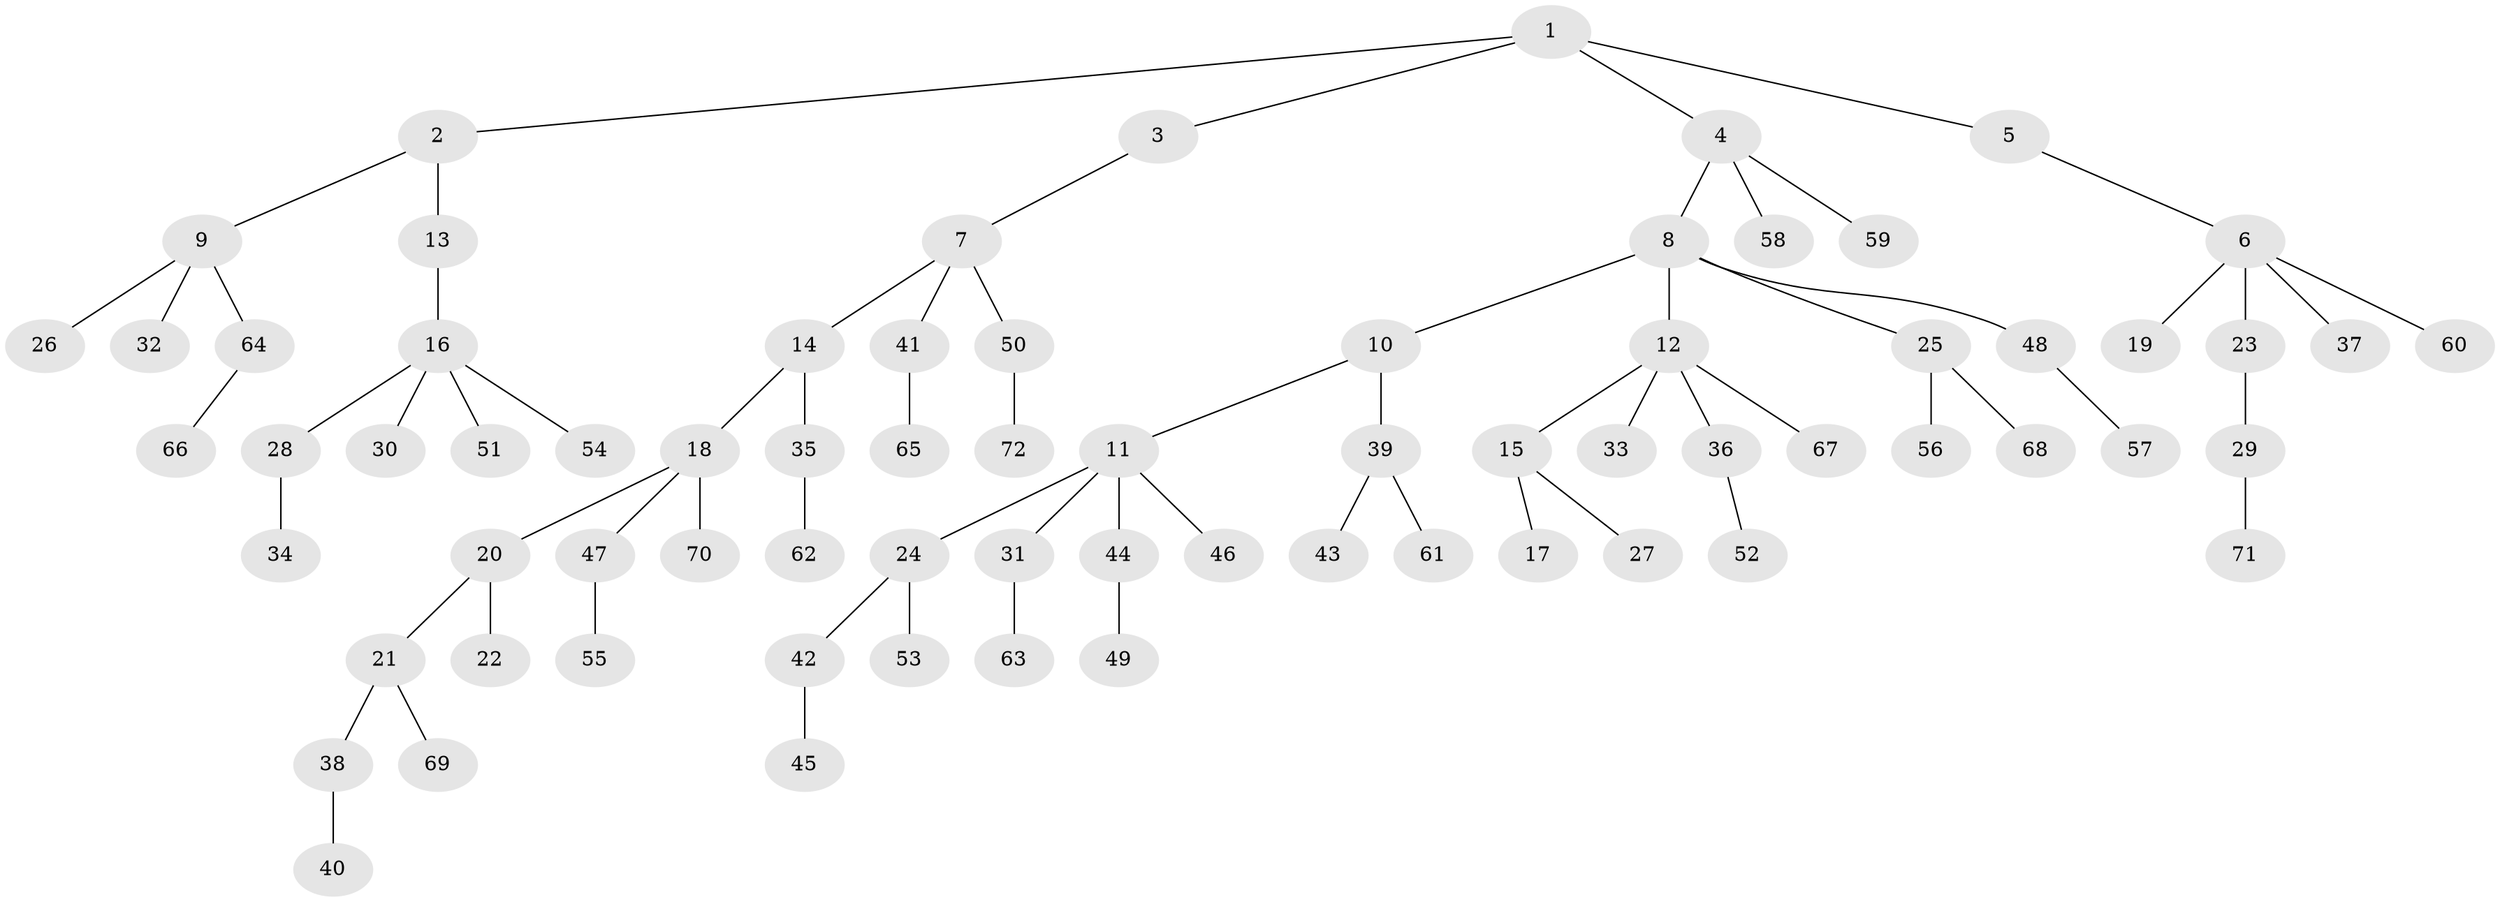 // coarse degree distribution, {5: 0.06, 2: 0.18, 4: 0.12, 3: 0.04, 6: 0.02, 1: 0.58}
// Generated by graph-tools (version 1.1) at 2025/19/03/04/25 18:19:04]
// undirected, 72 vertices, 71 edges
graph export_dot {
graph [start="1"]
  node [color=gray90,style=filled];
  1;
  2;
  3;
  4;
  5;
  6;
  7;
  8;
  9;
  10;
  11;
  12;
  13;
  14;
  15;
  16;
  17;
  18;
  19;
  20;
  21;
  22;
  23;
  24;
  25;
  26;
  27;
  28;
  29;
  30;
  31;
  32;
  33;
  34;
  35;
  36;
  37;
  38;
  39;
  40;
  41;
  42;
  43;
  44;
  45;
  46;
  47;
  48;
  49;
  50;
  51;
  52;
  53;
  54;
  55;
  56;
  57;
  58;
  59;
  60;
  61;
  62;
  63;
  64;
  65;
  66;
  67;
  68;
  69;
  70;
  71;
  72;
  1 -- 2;
  1 -- 3;
  1 -- 4;
  1 -- 5;
  2 -- 9;
  2 -- 13;
  3 -- 7;
  4 -- 8;
  4 -- 58;
  4 -- 59;
  5 -- 6;
  6 -- 19;
  6 -- 23;
  6 -- 37;
  6 -- 60;
  7 -- 14;
  7 -- 41;
  7 -- 50;
  8 -- 10;
  8 -- 12;
  8 -- 25;
  8 -- 48;
  9 -- 26;
  9 -- 32;
  9 -- 64;
  10 -- 11;
  10 -- 39;
  11 -- 24;
  11 -- 31;
  11 -- 44;
  11 -- 46;
  12 -- 15;
  12 -- 33;
  12 -- 36;
  12 -- 67;
  13 -- 16;
  14 -- 18;
  14 -- 35;
  15 -- 17;
  15 -- 27;
  16 -- 28;
  16 -- 30;
  16 -- 51;
  16 -- 54;
  18 -- 20;
  18 -- 47;
  18 -- 70;
  20 -- 21;
  20 -- 22;
  21 -- 38;
  21 -- 69;
  23 -- 29;
  24 -- 42;
  24 -- 53;
  25 -- 56;
  25 -- 68;
  28 -- 34;
  29 -- 71;
  31 -- 63;
  35 -- 62;
  36 -- 52;
  38 -- 40;
  39 -- 43;
  39 -- 61;
  41 -- 65;
  42 -- 45;
  44 -- 49;
  47 -- 55;
  48 -- 57;
  50 -- 72;
  64 -- 66;
}

